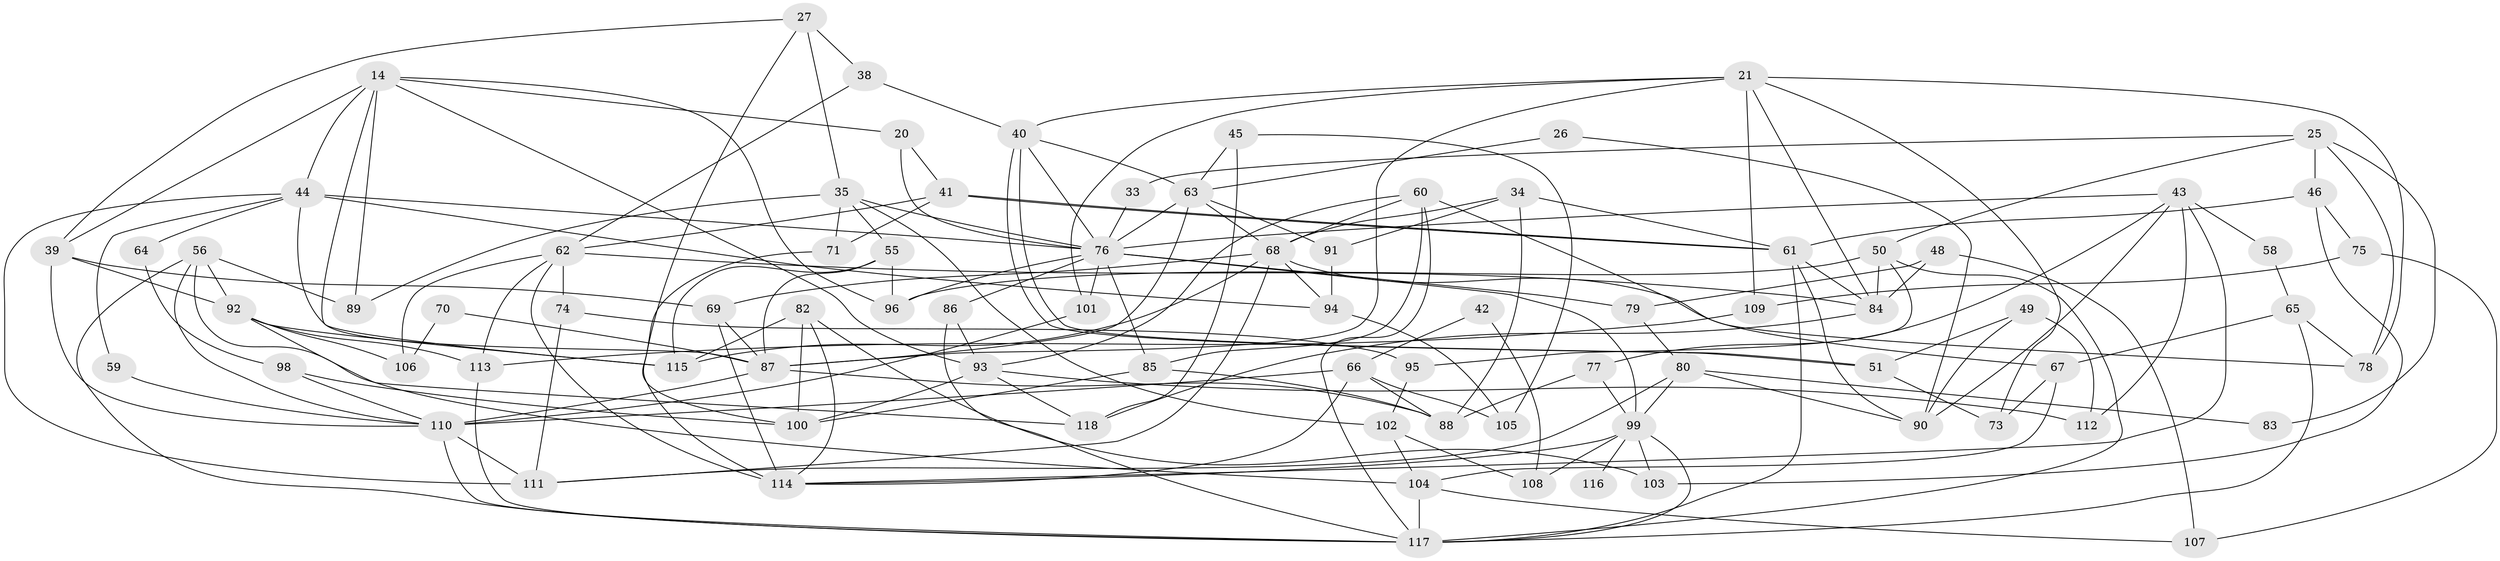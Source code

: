 // original degree distribution, {3: 0.3220338983050847, 4: 0.2542372881355932, 6: 0.1016949152542373, 2: 0.11864406779661017, 9: 0.025423728813559324, 5: 0.15254237288135594, 7: 0.025423728813559324}
// Generated by graph-tools (version 1.1) at 2025/53/03/04/25 21:53:55]
// undirected, 82 vertices, 182 edges
graph export_dot {
graph [start="1"]
  node [color=gray90,style=filled];
  14;
  20;
  21 [super="+16"];
  25;
  26;
  27;
  33;
  34;
  35;
  38;
  39 [super="+18"];
  40;
  41;
  42;
  43;
  44 [super="+1+37+31"];
  45;
  46 [super="+11"];
  48;
  49;
  50 [super="+23"];
  51;
  55;
  56 [super="+2"];
  58;
  59;
  60;
  61;
  62 [super="+4"];
  63 [super="+7"];
  64;
  65;
  66;
  67;
  68 [super="+57"];
  69;
  70;
  71;
  73;
  74 [super="+24"];
  75;
  76 [super="+32+13"];
  77;
  78;
  79;
  80;
  82;
  83;
  84;
  85;
  86 [super="+15"];
  87 [super="+12+81"];
  88 [super="+47"];
  89;
  90 [super="+10"];
  91;
  92;
  93 [super="+36"];
  94;
  95;
  96;
  98;
  99 [super="+72"];
  100;
  101;
  102;
  103;
  104 [super="+22"];
  105;
  106;
  107;
  108;
  109;
  110 [super="+52"];
  111 [super="+97"];
  112 [super="+9"];
  113 [super="+19"];
  114 [super="+54"];
  115;
  116;
  117 [super="+30"];
  118;
  14 -- 115;
  14 -- 20;
  14 -- 44 [weight=2];
  14 -- 89;
  14 -- 93 [weight=2];
  14 -- 96;
  14 -- 39;
  20 -- 41;
  20 -- 76;
  21 -- 109 [weight=2];
  21 -- 40;
  21 -- 73;
  21 -- 78;
  21 -- 84;
  21 -- 101;
  21 -- 87;
  25 -- 46;
  25 -- 50;
  25 -- 33;
  25 -- 78;
  25 -- 83;
  26 -- 90;
  26 -- 63;
  27 -- 38;
  27 -- 35;
  27 -- 39;
  27 -- 100;
  33 -- 76;
  34 -- 88;
  34 -- 61;
  34 -- 91;
  34 -- 68;
  35 -- 76;
  35 -- 55;
  35 -- 71;
  35 -- 89;
  35 -- 102;
  38 -- 40;
  38 -- 62;
  39 -- 92;
  39 -- 69;
  39 -- 110;
  40 -- 51;
  40 -- 51;
  40 -- 63 [weight=2];
  40 -- 76;
  41 -- 61;
  41 -- 61;
  41 -- 62;
  41 -- 71;
  42 -- 108;
  42 -- 66;
  43 -- 77;
  43 -- 58;
  43 -- 90;
  43 -- 112;
  43 -- 114;
  43 -- 76;
  44 -- 87;
  44 -- 64;
  44 -- 94;
  44 -- 59;
  44 -- 76 [weight=3];
  44 -- 111;
  45 -- 63;
  45 -- 118;
  45 -- 105;
  46 -- 75;
  46 -- 103;
  46 -- 61;
  48 -- 84;
  48 -- 79;
  48 -- 107;
  49 -- 51;
  49 -- 90;
  49 -- 112;
  50 -- 95;
  50 -- 96;
  50 -- 84;
  50 -- 117;
  51 -- 73;
  55 -- 96;
  55 -- 115;
  55 -- 87;
  56 -- 89;
  56 -- 92;
  56 -- 118;
  56 -- 117;
  56 -- 110;
  58 -- 65;
  59 -- 110;
  60 -- 85;
  60 -- 117;
  60 -- 67;
  60 -- 93;
  60 -- 68;
  61 -- 84;
  61 -- 117 [weight=2];
  61 -- 90;
  62 -- 84 [weight=2];
  62 -- 114 [weight=2];
  62 -- 74;
  62 -- 106;
  62 -- 113;
  63 -- 76;
  63 -- 68;
  63 -- 91;
  63 -- 87 [weight=2];
  64 -- 98;
  65 -- 78;
  65 -- 117;
  65 -- 67;
  66 -- 105;
  66 -- 114;
  66 -- 88;
  66 -- 110;
  67 -- 73;
  67 -- 104;
  68 -- 69;
  68 -- 115;
  68 -- 94;
  68 -- 78;
  68 -- 111;
  69 -- 114;
  69 -- 87;
  70 -- 106;
  70 -- 87;
  71 -- 114;
  74 -- 111 [weight=2];
  74 -- 95 [weight=2];
  75 -- 107;
  75 -- 109;
  76 -- 96;
  76 -- 99 [weight=2];
  76 -- 101;
  76 -- 79;
  76 -- 85;
  76 -- 86;
  77 -- 99;
  77 -- 88;
  79 -- 80;
  80 -- 99;
  80 -- 83;
  80 -- 111;
  80 -- 90;
  82 -- 114;
  82 -- 115;
  82 -- 100;
  82 -- 103;
  84 -- 118;
  85 -- 100;
  85 -- 88;
  86 -- 93;
  86 -- 117;
  87 -- 88 [weight=2];
  87 -- 110 [weight=2];
  91 -- 94;
  92 -- 115;
  92 -- 104;
  92 -- 106;
  92 -- 113;
  93 -- 118;
  93 -- 100;
  93 -- 112;
  94 -- 105;
  95 -- 102;
  98 -- 100;
  98 -- 110;
  99 -- 103;
  99 -- 116 [weight=2];
  99 -- 108;
  99 -- 117;
  99 -- 114;
  101 -- 110;
  102 -- 104;
  102 -- 108;
  104 -- 117;
  104 -- 107;
  109 -- 113;
  110 -- 111;
  110 -- 117;
  113 -- 117;
}
